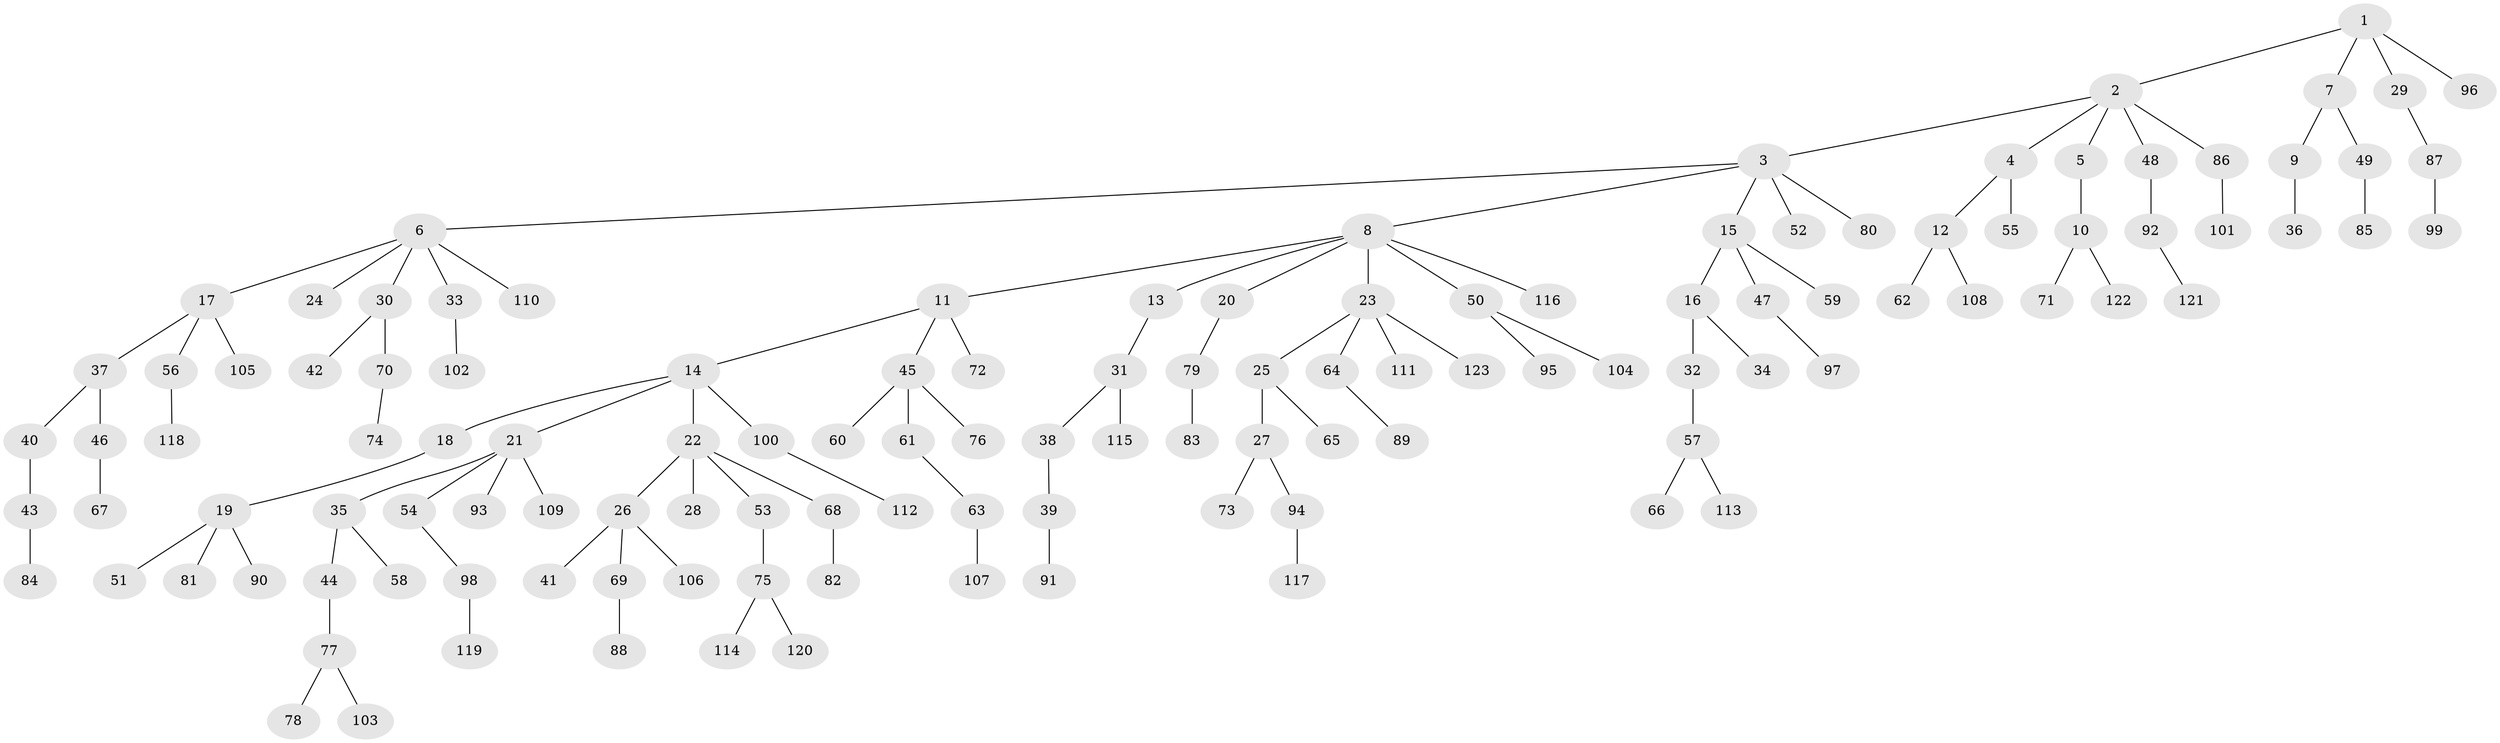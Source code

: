 // coarse degree distribution, {7: 0.05555555555555555, 4: 0.05555555555555555, 1: 0.5833333333333334, 2: 0.25, 6: 0.027777777777777776, 3: 0.027777777777777776}
// Generated by graph-tools (version 1.1) at 2025/19/03/04/25 18:19:14]
// undirected, 123 vertices, 122 edges
graph export_dot {
graph [start="1"]
  node [color=gray90,style=filled];
  1;
  2;
  3;
  4;
  5;
  6;
  7;
  8;
  9;
  10;
  11;
  12;
  13;
  14;
  15;
  16;
  17;
  18;
  19;
  20;
  21;
  22;
  23;
  24;
  25;
  26;
  27;
  28;
  29;
  30;
  31;
  32;
  33;
  34;
  35;
  36;
  37;
  38;
  39;
  40;
  41;
  42;
  43;
  44;
  45;
  46;
  47;
  48;
  49;
  50;
  51;
  52;
  53;
  54;
  55;
  56;
  57;
  58;
  59;
  60;
  61;
  62;
  63;
  64;
  65;
  66;
  67;
  68;
  69;
  70;
  71;
  72;
  73;
  74;
  75;
  76;
  77;
  78;
  79;
  80;
  81;
  82;
  83;
  84;
  85;
  86;
  87;
  88;
  89;
  90;
  91;
  92;
  93;
  94;
  95;
  96;
  97;
  98;
  99;
  100;
  101;
  102;
  103;
  104;
  105;
  106;
  107;
  108;
  109;
  110;
  111;
  112;
  113;
  114;
  115;
  116;
  117;
  118;
  119;
  120;
  121;
  122;
  123;
  1 -- 2;
  1 -- 7;
  1 -- 29;
  1 -- 96;
  2 -- 3;
  2 -- 4;
  2 -- 5;
  2 -- 48;
  2 -- 86;
  3 -- 6;
  3 -- 8;
  3 -- 15;
  3 -- 52;
  3 -- 80;
  4 -- 12;
  4 -- 55;
  5 -- 10;
  6 -- 17;
  6 -- 24;
  6 -- 30;
  6 -- 33;
  6 -- 110;
  7 -- 9;
  7 -- 49;
  8 -- 11;
  8 -- 13;
  8 -- 20;
  8 -- 23;
  8 -- 50;
  8 -- 116;
  9 -- 36;
  10 -- 71;
  10 -- 122;
  11 -- 14;
  11 -- 45;
  11 -- 72;
  12 -- 62;
  12 -- 108;
  13 -- 31;
  14 -- 18;
  14 -- 21;
  14 -- 22;
  14 -- 100;
  15 -- 16;
  15 -- 47;
  15 -- 59;
  16 -- 32;
  16 -- 34;
  17 -- 37;
  17 -- 56;
  17 -- 105;
  18 -- 19;
  19 -- 51;
  19 -- 81;
  19 -- 90;
  20 -- 79;
  21 -- 35;
  21 -- 54;
  21 -- 93;
  21 -- 109;
  22 -- 26;
  22 -- 28;
  22 -- 53;
  22 -- 68;
  23 -- 25;
  23 -- 64;
  23 -- 111;
  23 -- 123;
  25 -- 27;
  25 -- 65;
  26 -- 41;
  26 -- 69;
  26 -- 106;
  27 -- 73;
  27 -- 94;
  29 -- 87;
  30 -- 42;
  30 -- 70;
  31 -- 38;
  31 -- 115;
  32 -- 57;
  33 -- 102;
  35 -- 44;
  35 -- 58;
  37 -- 40;
  37 -- 46;
  38 -- 39;
  39 -- 91;
  40 -- 43;
  43 -- 84;
  44 -- 77;
  45 -- 60;
  45 -- 61;
  45 -- 76;
  46 -- 67;
  47 -- 97;
  48 -- 92;
  49 -- 85;
  50 -- 95;
  50 -- 104;
  53 -- 75;
  54 -- 98;
  56 -- 118;
  57 -- 66;
  57 -- 113;
  61 -- 63;
  63 -- 107;
  64 -- 89;
  68 -- 82;
  69 -- 88;
  70 -- 74;
  75 -- 114;
  75 -- 120;
  77 -- 78;
  77 -- 103;
  79 -- 83;
  86 -- 101;
  87 -- 99;
  92 -- 121;
  94 -- 117;
  98 -- 119;
  100 -- 112;
}
